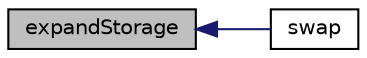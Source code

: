 digraph "expandStorage"
{
  bgcolor="transparent";
  edge [fontname="Helvetica",fontsize="10",labelfontname="Helvetica",labelfontsize="10"];
  node [fontname="Helvetica",fontsize="10",shape=record];
  rankdir="LR";
  Node1 [label="expandStorage",height=0.2,width=0.4,color="black", fillcolor="grey75", style="filled" fontcolor="black"];
  Node1 -> Node2 [dir="back",color="midnightblue",fontsize="10",style="solid",fontname="Helvetica"];
  Node2 [label="swap",height=0.2,width=0.4,color="black",URL="$classFoam_1_1DynamicField.html#ac3c23fb299d98229816c53e9c081d4bf",tooltip="Swap content with any sized DynamicField. "];
}

